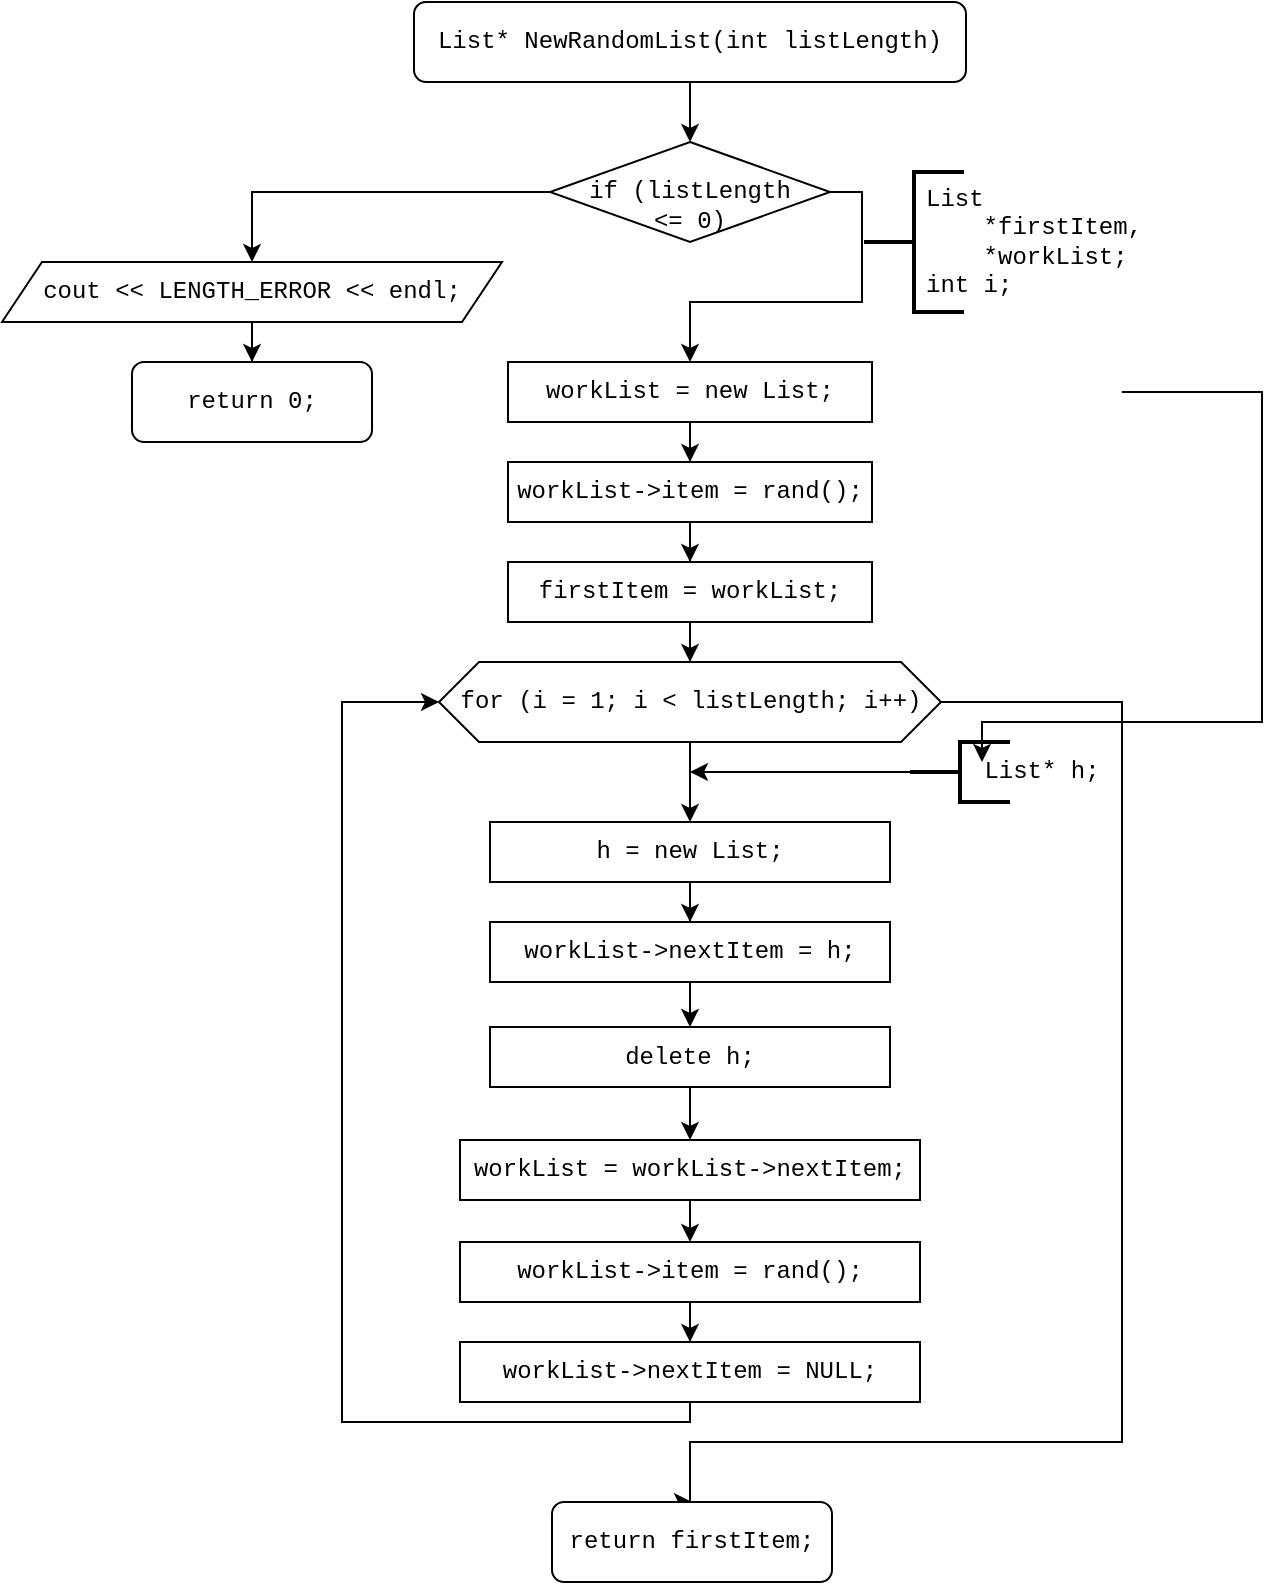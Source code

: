 <mxfile version="14.1.8" type="device"><diagram id="KJbN6K4iHYJzm7n8EWPa" name="Страница 1"><mxGraphModel dx="981" dy="574" grid="1" gridSize="10" guides="1" tooltips="1" connect="1" arrows="1" fold="1" page="1" pageScale="1" pageWidth="827" pageHeight="1169" math="0" shadow="0"><root><mxCell id="0"/><mxCell id="1" parent="0"/><mxCell id="oHxbHMfCZky_sDpfwgcQ-30" style="edgeStyle=orthogonalEdgeStyle;rounded=0;orthogonalLoop=1;jettySize=auto;html=1;fontFamily=Courier New;entryX=0.5;entryY=0;entryDx=0;entryDy=0;" edge="1" parent="1" target="oHxbHMfCZky_sDpfwgcQ-31"><mxGeometry relative="1" as="geometry"><mxPoint x="560" y="420" as="targetPoint"/><mxPoint x="629.931" y="235.034" as="sourcePoint"/><Array as="points"><mxPoint x="700" y="235"/><mxPoint x="700" y="400"/><mxPoint x="560" y="400"/></Array></mxGeometry></mxCell><mxCell id="oHxbHMfCZky_sDpfwgcQ-36" style="edgeStyle=orthogonalEdgeStyle;rounded=0;orthogonalLoop=1;jettySize=auto;html=1;entryX=0.5;entryY=0;entryDx=0;entryDy=0;fontFamily=Courier New;" edge="1" parent="1" source="oHxbHMfCZky_sDpfwgcQ-34" target="oHxbHMfCZky_sDpfwgcQ-35"><mxGeometry relative="1" as="geometry"/></mxCell><mxCell id="oHxbHMfCZky_sDpfwgcQ-34" value="List* NewRandomList(int listLength)" style="rounded=1;whiteSpace=wrap;html=1;fontFamily=Courier New;" vertex="1" parent="1"><mxGeometry x="276" y="40" width="276" height="40" as="geometry"/></mxCell><mxCell id="oHxbHMfCZky_sDpfwgcQ-37" style="edgeStyle=orthogonalEdgeStyle;rounded=0;orthogonalLoop=1;jettySize=auto;html=1;fontFamily=Courier New;entryX=0.5;entryY=0;entryDx=0;entryDy=0;" edge="1" parent="1" source="oHxbHMfCZky_sDpfwgcQ-35" target="oHxbHMfCZky_sDpfwgcQ-38"><mxGeometry relative="1" as="geometry"><mxPoint x="200" y="170" as="targetPoint"/></mxGeometry></mxCell><mxCell id="oHxbHMfCZky_sDpfwgcQ-41" style="edgeStyle=orthogonalEdgeStyle;rounded=0;orthogonalLoop=1;jettySize=auto;html=1;fontFamily=Courier New;entryX=0.5;entryY=0;entryDx=0;entryDy=0;" edge="1" parent="1" source="oHxbHMfCZky_sDpfwgcQ-35" target="oHxbHMfCZky_sDpfwgcQ-44"><mxGeometry relative="1" as="geometry"><mxPoint x="414" y="220" as="targetPoint"/><Array as="points"><mxPoint x="500" y="135"/><mxPoint x="500" y="190"/><mxPoint x="414" y="190"/></Array></mxGeometry></mxCell><mxCell id="oHxbHMfCZky_sDpfwgcQ-35" value="&lt;br&gt;if (listLength&lt;br&gt;&amp;lt;= 0)" style="rhombus;whiteSpace=wrap;html=1;fontFamily=Courier New;" vertex="1" parent="1"><mxGeometry x="344" y="110" width="140" height="50" as="geometry"/></mxCell><mxCell id="oHxbHMfCZky_sDpfwgcQ-40" style="edgeStyle=orthogonalEdgeStyle;rounded=0;orthogonalLoop=1;jettySize=auto;html=1;entryX=0.5;entryY=0;entryDx=0;entryDy=0;fontFamily=Courier New;" edge="1" parent="1" source="oHxbHMfCZky_sDpfwgcQ-38" target="oHxbHMfCZky_sDpfwgcQ-39"><mxGeometry relative="1" as="geometry"/></mxCell><mxCell id="oHxbHMfCZky_sDpfwgcQ-38" value="cout &amp;lt;&amp;lt; LENGTH_ERROR &amp;lt;&amp;lt; endl;" style="shape=parallelogram;perimeter=parallelogramPerimeter;whiteSpace=wrap;html=1;fixedSize=1;fontFamily=Courier New;" vertex="1" parent="1"><mxGeometry x="70" y="170" width="250" height="30" as="geometry"/></mxCell><mxCell id="oHxbHMfCZky_sDpfwgcQ-39" value="return 0;" style="rounded=1;whiteSpace=wrap;html=1;fontFamily=Courier New;" vertex="1" parent="1"><mxGeometry x="135" y="220" width="120" height="40" as="geometry"/></mxCell><mxCell id="oHxbHMfCZky_sDpfwgcQ-42" value="" style="strokeWidth=2;html=1;shape=mxgraph.flowchart.annotation_2;align=left;labelPosition=right;pointerEvents=1;fontFamily=Courier New;" vertex="1" parent="1"><mxGeometry x="501" y="125" width="50" height="70" as="geometry"/></mxCell><mxCell id="oHxbHMfCZky_sDpfwgcQ-43" value="&lt;div&gt;List&lt;/div&gt;&lt;div&gt;&amp;nbsp; &amp;nbsp; *firstItem,&amp;nbsp;&lt;/div&gt;&lt;div&gt;&amp;nbsp; &amp;nbsp; *workList;&lt;/div&gt;&lt;div&gt;int i;&lt;/div&gt;" style="text;html=1;strokeColor=none;fillColor=none;align=left;verticalAlign=middle;whiteSpace=wrap;rounded=0;fontFamily=Courier New;" vertex="1" parent="1"><mxGeometry x="530" y="135" width="120" height="50" as="geometry"/></mxCell><mxCell id="oHxbHMfCZky_sDpfwgcQ-47" style="edgeStyle=orthogonalEdgeStyle;rounded=0;orthogonalLoop=1;jettySize=auto;html=1;entryX=0.5;entryY=0;entryDx=0;entryDy=0;fontFamily=Courier New;" edge="1" parent="1" source="oHxbHMfCZky_sDpfwgcQ-44" target="oHxbHMfCZky_sDpfwgcQ-45"><mxGeometry relative="1" as="geometry"/></mxCell><mxCell id="oHxbHMfCZky_sDpfwgcQ-44" value="workList = new List;" style="rounded=0;whiteSpace=wrap;html=1;fontFamily=Courier New;" vertex="1" parent="1"><mxGeometry x="323" y="220" width="182" height="30" as="geometry"/></mxCell><mxCell id="oHxbHMfCZky_sDpfwgcQ-49" style="edgeStyle=orthogonalEdgeStyle;rounded=0;orthogonalLoop=1;jettySize=auto;html=1;entryX=0.5;entryY=0;entryDx=0;entryDy=0;fontFamily=Courier New;" edge="1" parent="1" source="oHxbHMfCZky_sDpfwgcQ-45" target="oHxbHMfCZky_sDpfwgcQ-48"><mxGeometry relative="1" as="geometry"/></mxCell><mxCell id="oHxbHMfCZky_sDpfwgcQ-45" value="workList-&amp;gt;item = rand();" style="rounded=0;whiteSpace=wrap;html=1;fontFamily=Courier New;" vertex="1" parent="1"><mxGeometry x="323" y="270" width="182" height="30" as="geometry"/></mxCell><mxCell id="oHxbHMfCZky_sDpfwgcQ-51" style="edgeStyle=orthogonalEdgeStyle;rounded=0;orthogonalLoop=1;jettySize=auto;html=1;entryX=0.5;entryY=0;entryDx=0;entryDy=0;fontFamily=Courier New;" edge="1" parent="1" source="oHxbHMfCZky_sDpfwgcQ-48" target="oHxbHMfCZky_sDpfwgcQ-50"><mxGeometry relative="1" as="geometry"/></mxCell><mxCell id="oHxbHMfCZky_sDpfwgcQ-48" value="firstItem = workList;" style="rounded=0;whiteSpace=wrap;html=1;fontFamily=Courier New;" vertex="1" parent="1"><mxGeometry x="323" y="320" width="182" height="30" as="geometry"/></mxCell><mxCell id="oHxbHMfCZky_sDpfwgcQ-52" style="edgeStyle=orthogonalEdgeStyle;rounded=0;orthogonalLoop=1;jettySize=auto;html=1;fontFamily=Courier New;entryX=0.5;entryY=0;entryDx=0;entryDy=0;" edge="1" parent="1" source="oHxbHMfCZky_sDpfwgcQ-50" target="oHxbHMfCZky_sDpfwgcQ-56"><mxGeometry relative="1" as="geometry"><mxPoint x="414" y="450" as="targetPoint"/></mxGeometry></mxCell><mxCell id="oHxbHMfCZky_sDpfwgcQ-68" style="edgeStyle=orthogonalEdgeStyle;rounded=0;orthogonalLoop=1;jettySize=auto;html=1;fontFamily=Courier New;entryX=0.5;entryY=0;entryDx=0;entryDy=0;" edge="1" parent="1" source="oHxbHMfCZky_sDpfwgcQ-50" target="oHxbHMfCZky_sDpfwgcQ-69"><mxGeometry relative="1" as="geometry"><mxPoint x="414" y="790" as="targetPoint"/><Array as="points"><mxPoint x="630" y="390"/><mxPoint x="630" y="760"/><mxPoint x="414" y="760"/></Array></mxGeometry></mxCell><mxCell id="oHxbHMfCZky_sDpfwgcQ-50" value="for (i = 1; i &amp;lt; listLength; i++)" style="shape=hexagon;perimeter=hexagonPerimeter2;whiteSpace=wrap;html=1;fixedSize=1;fontFamily=Courier New;" vertex="1" parent="1"><mxGeometry x="288.5" y="370" width="251" height="40" as="geometry"/></mxCell><mxCell id="oHxbHMfCZky_sDpfwgcQ-54" style="edgeStyle=orthogonalEdgeStyle;rounded=0;orthogonalLoop=1;jettySize=auto;html=1;fontFamily=Courier New;" edge="1" parent="1" source="oHxbHMfCZky_sDpfwgcQ-53"><mxGeometry relative="1" as="geometry"><mxPoint x="414" y="425" as="targetPoint"/></mxGeometry></mxCell><mxCell id="oHxbHMfCZky_sDpfwgcQ-53" value="" style="strokeWidth=2;html=1;shape=mxgraph.flowchart.annotation_2;align=left;labelPosition=right;pointerEvents=1;fontFamily=Courier New;" vertex="1" parent="1"><mxGeometry x="524" y="410" width="50" height="30" as="geometry"/></mxCell><mxCell id="oHxbHMfCZky_sDpfwgcQ-55" value="List* h;" style="text;html=1;strokeColor=none;fillColor=none;align=center;verticalAlign=middle;whiteSpace=wrap;rounded=0;fontFamily=Courier New;" vertex="1" parent="1"><mxGeometry x="550" y="415" width="80" height="20" as="geometry"/></mxCell><mxCell id="oHxbHMfCZky_sDpfwgcQ-58" style="edgeStyle=orthogonalEdgeStyle;rounded=0;orthogonalLoop=1;jettySize=auto;html=1;entryX=0.5;entryY=0;entryDx=0;entryDy=0;fontFamily=Courier New;" edge="1" parent="1" source="oHxbHMfCZky_sDpfwgcQ-56" target="oHxbHMfCZky_sDpfwgcQ-57"><mxGeometry relative="1" as="geometry"/></mxCell><mxCell id="oHxbHMfCZky_sDpfwgcQ-56" value="h = new List;" style="rounded=0;whiteSpace=wrap;html=1;fontFamily=Courier New;" vertex="1" parent="1"><mxGeometry x="314" y="450" width="200" height="30" as="geometry"/></mxCell><mxCell id="oHxbHMfCZky_sDpfwgcQ-60" style="edgeStyle=orthogonalEdgeStyle;rounded=0;orthogonalLoop=1;jettySize=auto;html=1;entryX=0.5;entryY=0;entryDx=0;entryDy=0;fontFamily=Courier New;" edge="1" parent="1" source="oHxbHMfCZky_sDpfwgcQ-57" target="oHxbHMfCZky_sDpfwgcQ-59"><mxGeometry relative="1" as="geometry"/></mxCell><mxCell id="oHxbHMfCZky_sDpfwgcQ-57" value="workList-&amp;gt;nextItem = h;" style="rounded=0;whiteSpace=wrap;html=1;fontFamily=Courier New;" vertex="1" parent="1"><mxGeometry x="314" y="500" width="200" height="30" as="geometry"/></mxCell><mxCell id="oHxbHMfCZky_sDpfwgcQ-62" style="edgeStyle=orthogonalEdgeStyle;rounded=0;orthogonalLoop=1;jettySize=auto;html=1;entryX=0.5;entryY=0;entryDx=0;entryDy=0;fontFamily=Courier New;" edge="1" parent="1" source="oHxbHMfCZky_sDpfwgcQ-59" target="oHxbHMfCZky_sDpfwgcQ-61"><mxGeometry relative="1" as="geometry"/></mxCell><mxCell id="oHxbHMfCZky_sDpfwgcQ-59" value="delete h;" style="rounded=0;whiteSpace=wrap;html=1;fontFamily=Courier New;" vertex="1" parent="1"><mxGeometry x="314" y="552.5" width="200" height="30" as="geometry"/></mxCell><mxCell id="oHxbHMfCZky_sDpfwgcQ-64" style="edgeStyle=orthogonalEdgeStyle;rounded=0;orthogonalLoop=1;jettySize=auto;html=1;entryX=0.5;entryY=0;entryDx=0;entryDy=0;fontFamily=Courier New;" edge="1" parent="1" source="oHxbHMfCZky_sDpfwgcQ-61" target="oHxbHMfCZky_sDpfwgcQ-63"><mxGeometry relative="1" as="geometry"/></mxCell><mxCell id="oHxbHMfCZky_sDpfwgcQ-61" value="workList = workList-&amp;gt;nextItem;" style="rounded=0;whiteSpace=wrap;html=1;fontFamily=Courier New;" vertex="1" parent="1"><mxGeometry x="299" y="609" width="230" height="30" as="geometry"/></mxCell><mxCell id="oHxbHMfCZky_sDpfwgcQ-66" style="edgeStyle=orthogonalEdgeStyle;rounded=0;orthogonalLoop=1;jettySize=auto;html=1;entryX=0.5;entryY=0;entryDx=0;entryDy=0;fontFamily=Courier New;" edge="1" parent="1" source="oHxbHMfCZky_sDpfwgcQ-63" target="oHxbHMfCZky_sDpfwgcQ-65"><mxGeometry relative="1" as="geometry"/></mxCell><mxCell id="oHxbHMfCZky_sDpfwgcQ-63" value="workList-&amp;gt;item = rand();" style="rounded=0;whiteSpace=wrap;html=1;fontFamily=Courier New;" vertex="1" parent="1"><mxGeometry x="299" y="660" width="230" height="30" as="geometry"/></mxCell><mxCell id="oHxbHMfCZky_sDpfwgcQ-67" style="edgeStyle=orthogonalEdgeStyle;rounded=0;orthogonalLoop=1;jettySize=auto;html=1;fontFamily=Courier New;entryX=0;entryY=0.5;entryDx=0;entryDy=0;" edge="1" parent="1" source="oHxbHMfCZky_sDpfwgcQ-65" target="oHxbHMfCZky_sDpfwgcQ-50"><mxGeometry relative="1" as="geometry"><mxPoint x="240" y="390" as="targetPoint"/><Array as="points"><mxPoint x="414" y="750"/><mxPoint x="240" y="750"/><mxPoint x="240" y="390"/></Array></mxGeometry></mxCell><mxCell id="oHxbHMfCZky_sDpfwgcQ-65" value="workList-&amp;gt;nextItem = NULL;" style="rounded=0;whiteSpace=wrap;html=1;fontFamily=Courier New;" vertex="1" parent="1"><mxGeometry x="299" y="710" width="230" height="30" as="geometry"/></mxCell><mxCell id="oHxbHMfCZky_sDpfwgcQ-69" value="return firstItem;" style="rounded=1;whiteSpace=wrap;html=1;fontFamily=Courier New;" vertex="1" parent="1"><mxGeometry x="345" y="790" width="140" height="40" as="geometry"/></mxCell></root></mxGraphModel></diagram></mxfile>
